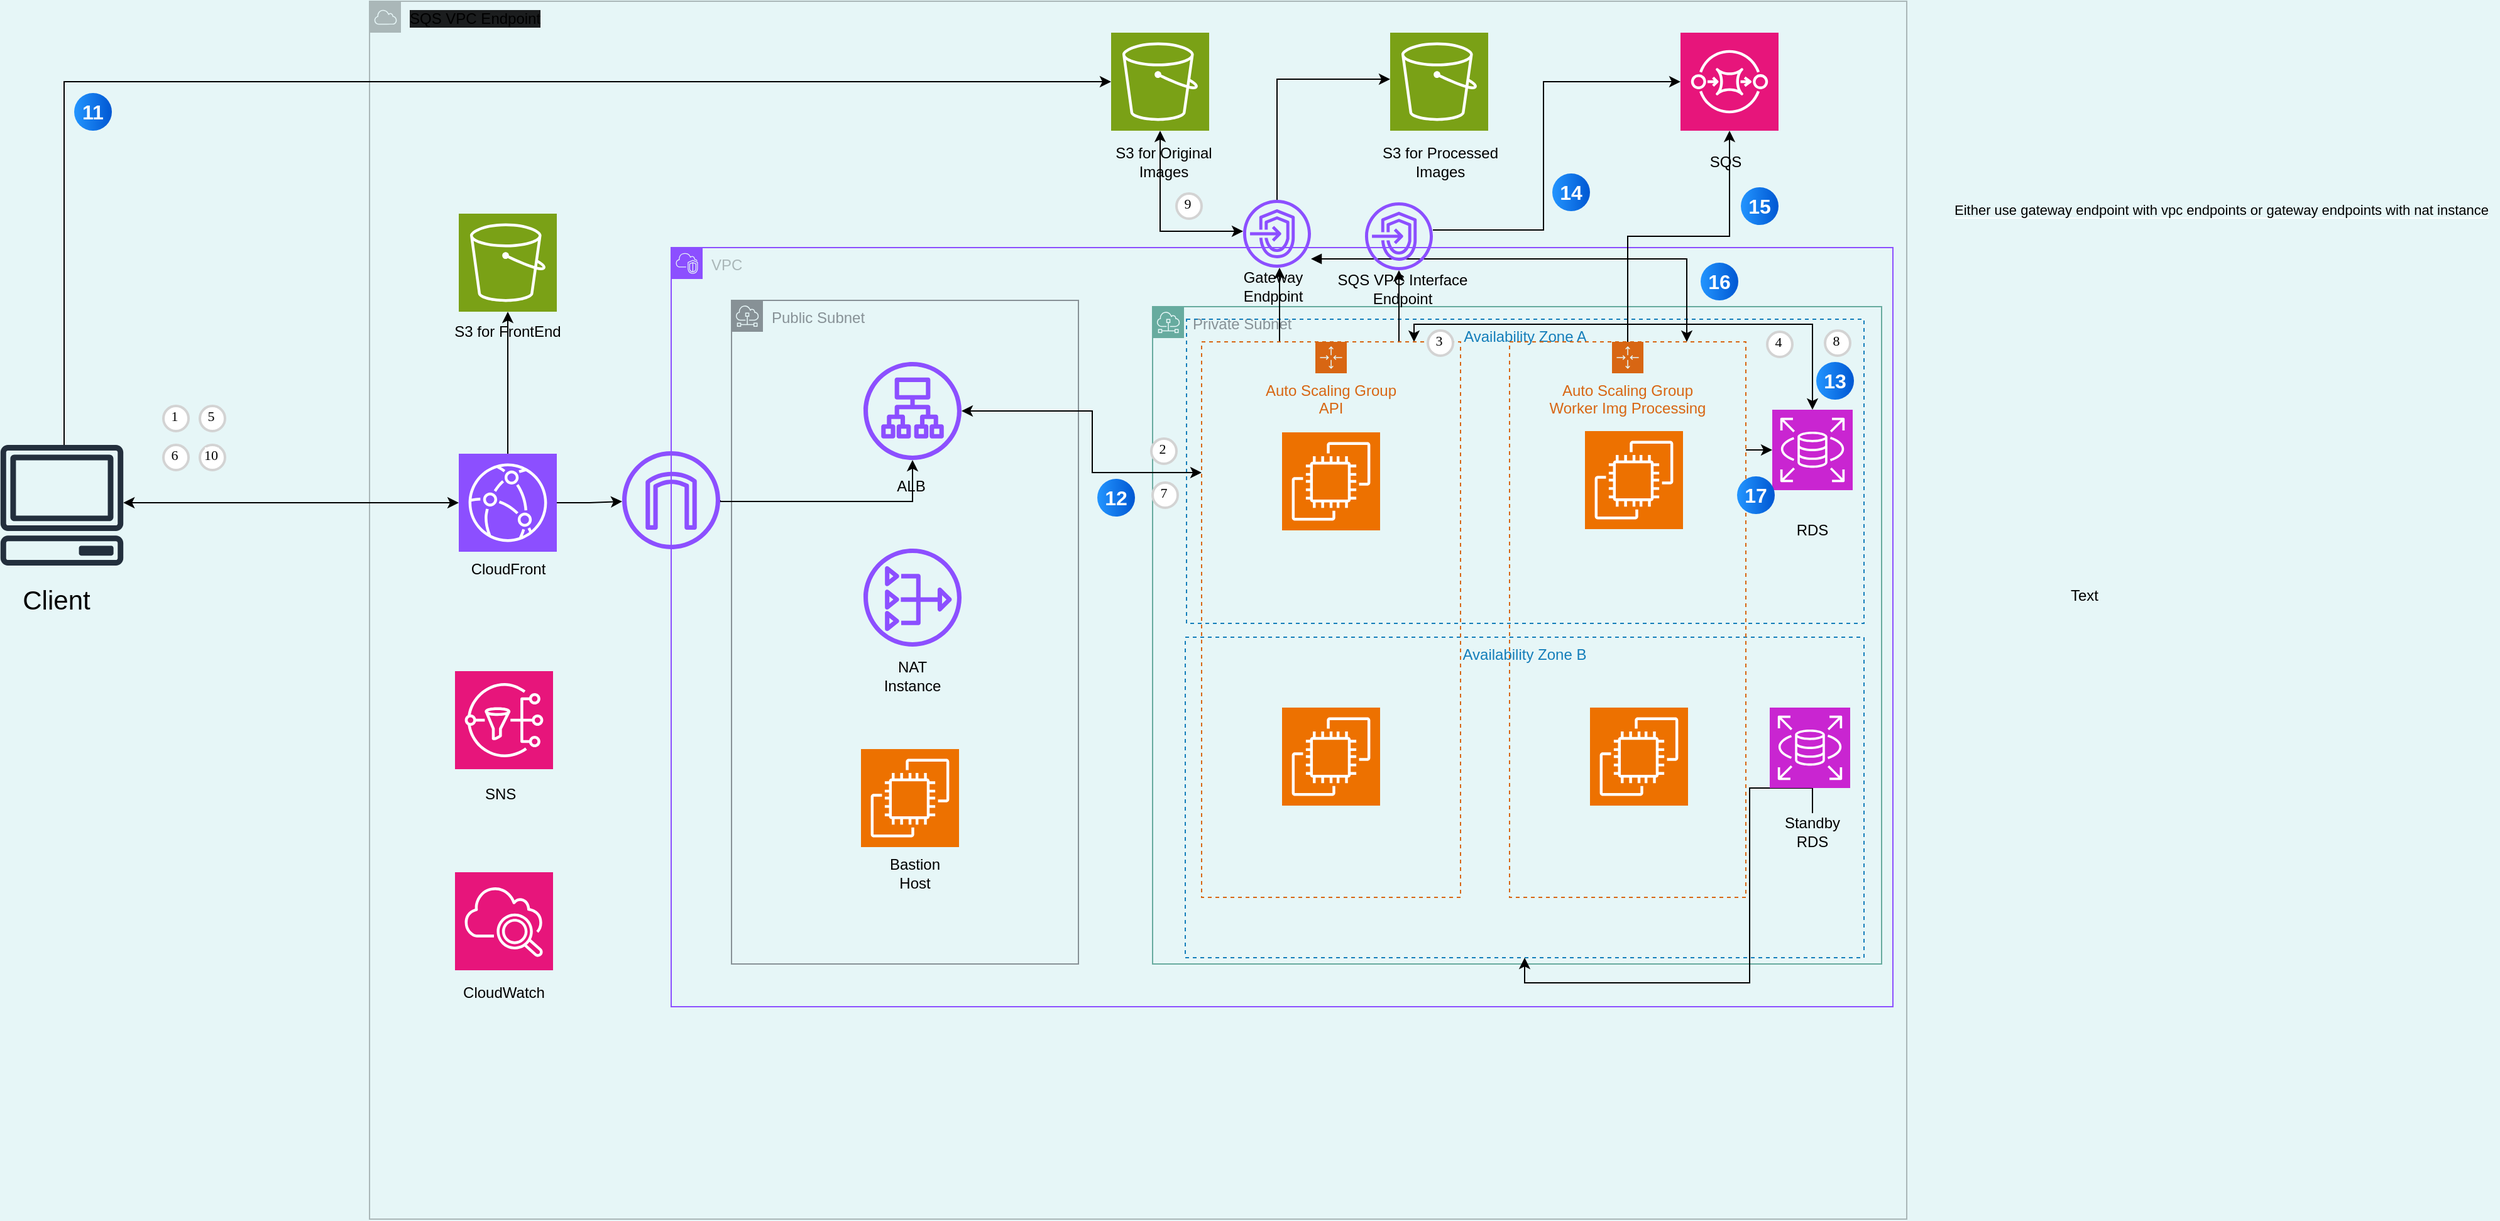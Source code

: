 <mxfile version="27.1.6">
  <diagram name="Page-1" id="zdGDvrQgGpO8SjOmJl9_">
    <mxGraphModel dx="1431" dy="956" grid="0" gridSize="10" guides="1" tooltips="1" connect="1" arrows="1" fold="1" page="1" pageScale="1" pageWidth="850" pageHeight="1100" background="light-dark(#E6F6F7,#FFFFFF)" math="0" shadow="0">
      <root>
        <mxCell id="0" />
        <mxCell id="1" parent="0" />
        <mxCell id="yWbwvxqH2LuNOncUtTr_-1" value="Public Subnet" style="sketch=0;outlineConnect=0;gradientColor=none;html=1;whiteSpace=wrap;fontSize=12;fontStyle=0;shape=mxgraph.aws4.group;grIcon=mxgraph.aws4.group_subnet;strokeColor=light-dark(#879196,#7AA116);fillColor=none;verticalAlign=top;align=left;spacingLeft=30;fontColor=#879196;dashed=0;movable=1;resizable=1;rotatable=1;deletable=1;editable=1;locked=0;connectable=1;" vertex="1" parent="1">
          <mxGeometry x="622" y="278" width="276" height="528" as="geometry" />
        </mxCell>
        <mxCell id="yWbwvxqH2LuNOncUtTr_-2" value="&lt;meta charset=&quot;utf-8&quot;&gt;&lt;span style=&quot;color: rgb(0, 0, 0); font-family: Helvetica; font-size: 12px; font-style: normal; font-variant-ligatures: normal; font-variant-caps: normal; font-weight: 400; letter-spacing: normal; orphans: 2; text-align: center; text-indent: 0px; text-transform: none; widows: 2; word-spacing: 0px; -webkit-text-stroke-width: 0px; white-space: normal; background-color: rgb(27, 29, 30); text-decoration-thickness: initial; text-decoration-style: initial; text-decoration-color: initial; display: inline !important; float: none;&quot;&gt;SQS VPC Endpoint&lt;/span&gt;" style="sketch=0;outlineConnect=0;gradientColor=none;html=1;whiteSpace=wrap;fontSize=12;fontStyle=0;shape=mxgraph.aws4.group;grIcon=mxgraph.aws4.group_aws_cloud;strokeColor=#AAB7B8;fillColor=none;verticalAlign=top;align=left;spacingLeft=30;fontColor=#AAB7B8;dashed=0;movable=1;resizable=1;rotatable=1;deletable=1;editable=1;locked=0;connectable=1;" vertex="1" parent="1">
          <mxGeometry x="334" y="40" width="1223" height="969" as="geometry" />
        </mxCell>
        <mxCell id="yWbwvxqH2LuNOncUtTr_-3" value="Private Subnet" style="sketch=0;outlineConnect=0;gradientColor=none;html=1;whiteSpace=wrap;fontSize=12;fontStyle=0;shape=mxgraph.aws4.group;grIcon=mxgraph.aws4.group_subnet;strokeColor=#67AB9F;fillColor=none;verticalAlign=top;align=left;spacingLeft=30;fontColor=#879196;dashed=0;" vertex="1" parent="1">
          <mxGeometry x="957" y="283" width="580" height="523" as="geometry" />
        </mxCell>
        <mxCell id="yWbwvxqH2LuNOncUtTr_-4" value="Availability Zone A" style="fillColor=none;strokeColor=#147EBA;dashed=1;verticalAlign=top;fontStyle=0;fontColor=#147EBA;whiteSpace=wrap;html=1;" vertex="1" parent="1">
          <mxGeometry x="984" y="293" width="539" height="242" as="geometry" />
        </mxCell>
        <mxCell id="yWbwvxqH2LuNOncUtTr_-5" value="Availability Zone B" style="fillColor=none;strokeColor=#147EBA;dashed=1;verticalAlign=top;fontStyle=0;fontColor=#147EBA;whiteSpace=wrap;html=1;" vertex="1" parent="1">
          <mxGeometry x="983" y="546" width="540" height="255" as="geometry" />
        </mxCell>
        <mxCell id="yWbwvxqH2LuNOncUtTr_-6" value="" style="sketch=0;points=[[0,0,0],[0.25,0,0],[0.5,0,0],[0.75,0,0],[1,0,0],[0,1,0],[0.25,1,0],[0.5,1,0],[0.75,1,0],[1,1,0],[0,0.25,0],[0,0.5,0],[0,0.75,0],[1,0.25,0],[1,0.5,0],[1,0.75,0]];outlineConnect=0;fontColor=#232F3E;fillColor=#ED7100;strokeColor=#ffffff;dashed=0;verticalLabelPosition=bottom;verticalAlign=top;align=center;html=1;fontSize=12;fontStyle=0;aspect=fixed;shape=mxgraph.aws4.resourceIcon;resIcon=mxgraph.aws4.ec2;" vertex="1" parent="1">
          <mxGeometry x="725" y="635" width="78" height="78" as="geometry" />
        </mxCell>
        <mxCell id="yWbwvxqH2LuNOncUtTr_-7" value="&lt;font style=&quot;color: light-dark(rgb(0, 0, 0), rgb(0, 0, 0));&quot;&gt;Bastion Host&lt;/font&gt;" style="text;strokeColor=none;align=center;fillColor=none;html=1;verticalAlign=middle;whiteSpace=wrap;rounded=0;" vertex="1" parent="1">
          <mxGeometry x="738" y="719" width="60" height="30" as="geometry" />
        </mxCell>
        <mxCell id="yWbwvxqH2LuNOncUtTr_-8" style="edgeStyle=orthogonalEdgeStyle;rounded=0;orthogonalLoop=1;jettySize=auto;html=1;strokeColor=light-dark(#000000,#000000);startArrow=classic;startFill=1;" edge="1" parent="1" source="yWbwvxqH2LuNOncUtTr_-9" target="yWbwvxqH2LuNOncUtTr_-66">
          <mxGeometry relative="1" as="geometry">
            <mxPoint x="1013" y="415" as="targetPoint" />
            <Array as="points">
              <mxPoint x="909" y="366" />
              <mxPoint x="909" y="415" />
            </Array>
          </mxGeometry>
        </mxCell>
        <mxCell id="yWbwvxqH2LuNOncUtTr_-9" value="" style="sketch=0;outlineConnect=0;fontColor=#232F3E;gradientColor=none;fillColor=#8C4FFF;strokeColor=none;dashed=0;verticalLabelPosition=bottom;verticalAlign=top;align=center;html=1;fontSize=12;fontStyle=0;aspect=fixed;pointerEvents=1;shape=mxgraph.aws4.application_load_balancer;" vertex="1" parent="1">
          <mxGeometry x="727" y="327" width="78" height="78" as="geometry" />
        </mxCell>
        <mxCell id="yWbwvxqH2LuNOncUtTr_-10" value="" style="group" connectable="0" vertex="1" parent="1">
          <mxGeometry x="40" y="393" width="98.53" height="138" as="geometry" />
        </mxCell>
        <mxCell id="yWbwvxqH2LuNOncUtTr_-11" value="" style="sketch=0;outlineConnect=0;fontColor=#232F3E;gradientColor=none;fillColor=light-dark(#232F3D,#000000);strokeColor=none;dashed=0;verticalLabelPosition=bottom;verticalAlign=top;align=center;html=1;fontSize=12;fontStyle=0;aspect=fixed;pointerEvents=1;shape=mxgraph.aws4.client;" vertex="1" parent="yWbwvxqH2LuNOncUtTr_-10">
          <mxGeometry width="98.53" height="96" as="geometry" />
        </mxCell>
        <mxCell id="yWbwvxqH2LuNOncUtTr_-12" value="&lt;font style=&quot;color: light-dark(rgb(0, 0, 0), rgb(0, 0, 0)); font-size: 21px;&quot;&gt;Client&lt;/font&gt;" style="text;strokeColor=none;align=center;fillColor=none;html=1;verticalAlign=middle;whiteSpace=wrap;rounded=0;" vertex="1" parent="yWbwvxqH2LuNOncUtTr_-10">
          <mxGeometry x="15" y="108" width="60" height="30" as="geometry" />
        </mxCell>
        <mxCell id="yWbwvxqH2LuNOncUtTr_-13" value="" style="group" connectable="0" vertex="1" parent="1">
          <mxGeometry x="1135" y="65" width="102" height="118" as="geometry" />
        </mxCell>
        <mxCell id="yWbwvxqH2LuNOncUtTr_-14" value="" style="sketch=0;points=[[0,0,0],[0.25,0,0],[0.5,0,0],[0.75,0,0],[1,0,0],[0,1,0],[0.25,1,0],[0.5,1,0],[0.75,1,0],[1,1,0],[0,0.25,0],[0,0.5,0],[0,0.75,0],[1,0.25,0],[1,0.5,0],[1,0.75,0]];outlineConnect=0;fontColor=#232F3E;fillColor=#7AA116;strokeColor=#ffffff;dashed=0;verticalLabelPosition=bottom;verticalAlign=top;align=center;html=1;fontSize=12;fontStyle=0;aspect=fixed;shape=mxgraph.aws4.resourceIcon;resIcon=mxgraph.aws4.s3;" vertex="1" parent="yWbwvxqH2LuNOncUtTr_-13">
          <mxGeometry x="11" width="78" height="78" as="geometry" />
        </mxCell>
        <mxCell id="yWbwvxqH2LuNOncUtTr_-15" value="&lt;font style=&quot;color: light-dark(rgb(0, 0, 0), rgb(0, 0, 0));&quot;&gt;S3 for Processed Images&lt;/font&gt;" style="text;strokeColor=none;align=center;fillColor=none;html=1;verticalAlign=middle;whiteSpace=wrap;rounded=0;" vertex="1" parent="yWbwvxqH2LuNOncUtTr_-13">
          <mxGeometry y="88" width="102" height="30" as="geometry" />
        </mxCell>
        <mxCell id="yWbwvxqH2LuNOncUtTr_-16" value="" style="group" connectable="0" vertex="1" parent="1">
          <mxGeometry x="915" y="65" width="102" height="118" as="geometry" />
        </mxCell>
        <mxCell id="yWbwvxqH2LuNOncUtTr_-17" value="" style="sketch=0;points=[[0,0,0],[0.25,0,0],[0.5,0,0],[0.75,0,0],[1,0,0],[0,1,0],[0.25,1,0],[0.5,1,0],[0.75,1,0],[1,1,0],[0,0.25,0],[0,0.5,0],[0,0.75,0],[1,0.25,0],[1,0.5,0],[1,0.75,0]];outlineConnect=0;fontColor=#232F3E;fillColor=#7AA116;strokeColor=#ffffff;dashed=0;verticalLabelPosition=bottom;verticalAlign=top;align=center;html=1;fontSize=12;fontStyle=0;aspect=fixed;shape=mxgraph.aws4.resourceIcon;resIcon=mxgraph.aws4.s3;" vertex="1" parent="yWbwvxqH2LuNOncUtTr_-16">
          <mxGeometry x="9" width="78" height="78" as="geometry" />
        </mxCell>
        <mxCell id="yWbwvxqH2LuNOncUtTr_-18" value="&lt;font style=&quot;color: light-dark(rgb(0, 0, 0), rgb(0, 0, 0));&quot;&gt;S3 for Original Images&lt;/font&gt;" style="text;strokeColor=none;align=center;fillColor=none;html=1;verticalAlign=middle;whiteSpace=wrap;rounded=0;" vertex="1" parent="yWbwvxqH2LuNOncUtTr_-16">
          <mxGeometry y="88" width="102" height="30" as="geometry" />
        </mxCell>
        <mxCell id="yWbwvxqH2LuNOncUtTr_-19" value="" style="sketch=0;points=[[0,0,0],[0.25,0,0],[0.5,0,0],[0.75,0,0],[1,0,0],[0,1,0],[0.25,1,0],[0.5,1,0],[0.75,1,0],[1,1,0],[0,0.25,0],[0,0.5,0],[0,0.75,0],[1,0.25,0],[1,0.5,0],[1,0.75,0]];outlineConnect=0;fontColor=#232F3E;fillColor=#ED7100;strokeColor=#ffffff;dashed=0;verticalLabelPosition=bottom;verticalAlign=top;align=center;html=1;fontSize=12;fontStyle=0;aspect=fixed;shape=mxgraph.aws4.resourceIcon;resIcon=mxgraph.aws4.ec2;" vertex="1" parent="1">
          <mxGeometry x="1305" y="602" width="78" height="78" as="geometry" />
        </mxCell>
        <mxCell id="yWbwvxqH2LuNOncUtTr_-20" value="" style="sketch=0;points=[[0,0,0],[0.25,0,0],[0.5,0,0],[0.75,0,0],[1,0,0],[0,1,0],[0.25,1,0],[0.5,1,0],[0.75,1,0],[1,1,0],[0,0.25,0],[0,0.5,0],[0,0.75,0],[1,0.25,0],[1,0.5,0],[1,0.75,0]];outlineConnect=0;fontColor=#232F3E;fillColor=#ED7100;strokeColor=#ffffff;dashed=0;verticalLabelPosition=bottom;verticalAlign=top;align=center;html=1;fontSize=12;fontStyle=0;aspect=fixed;shape=mxgraph.aws4.resourceIcon;resIcon=mxgraph.aws4.ec2;" vertex="1" parent="1">
          <mxGeometry x="1301" y="382" width="78" height="78" as="geometry" />
        </mxCell>
        <mxCell id="yWbwvxqH2LuNOncUtTr_-21" style="edgeStyle=orthogonalEdgeStyle;rounded=0;orthogonalLoop=1;jettySize=auto;html=1;exitX=0.5;exitY=0;exitDx=0;exitDy=0;" edge="1" parent="1" source="yWbwvxqH2LuNOncUtTr_-69" target="yWbwvxqH2LuNOncUtTr_-5">
          <mxGeometry relative="1" as="geometry" />
        </mxCell>
        <mxCell id="yWbwvxqH2LuNOncUtTr_-22" value="" style="group" connectable="0" vertex="1" parent="1">
          <mxGeometry x="402" y="573" width="78" height="120" as="geometry" />
        </mxCell>
        <mxCell id="yWbwvxqH2LuNOncUtTr_-23" value="" style="sketch=0;points=[[0,0,0],[0.25,0,0],[0.5,0,0],[0.75,0,0],[1,0,0],[0,1,0],[0.25,1,0],[0.5,1,0],[0.75,1,0],[1,1,0],[0,0.25,0],[0,0.5,0],[0,0.75,0],[1,0.25,0],[1,0.5,0],[1,0.75,0]];outlineConnect=0;fontColor=#232F3E;fillColor=#E7157B;strokeColor=#ffffff;dashed=0;verticalLabelPosition=bottom;verticalAlign=top;align=center;html=1;fontSize=12;fontStyle=0;aspect=fixed;shape=mxgraph.aws4.resourceIcon;resIcon=mxgraph.aws4.sns;" vertex="1" parent="yWbwvxqH2LuNOncUtTr_-22">
          <mxGeometry width="78" height="78" as="geometry" />
        </mxCell>
        <mxCell id="yWbwvxqH2LuNOncUtTr_-24" value="&lt;font style=&quot;color: light-dark(rgb(0, 0, 0), rgb(0, 0, 0));&quot;&gt;SNS&lt;/font&gt;" style="text;whiteSpace=wrap;html=1;" vertex="1" parent="yWbwvxqH2LuNOncUtTr_-22">
          <mxGeometry x="22" y="84" width="39" height="36" as="geometry" />
        </mxCell>
        <mxCell id="yWbwvxqH2LuNOncUtTr_-25" value="" style="group" connectable="0" vertex="1" parent="1">
          <mxGeometry x="402" y="733" width="78" height="111" as="geometry" />
        </mxCell>
        <mxCell id="yWbwvxqH2LuNOncUtTr_-26" value="" style="sketch=0;points=[[0,0,0],[0.25,0,0],[0.5,0,0],[0.75,0,0],[1,0,0],[0,1,0],[0.25,1,0],[0.5,1,0],[0.75,1,0],[1,1,0],[0,0.25,0],[0,0.5,0],[0,0.75,0],[1,0.25,0],[1,0.5,0],[1,0.75,0]];points=[[0,0,0],[0.25,0,0],[0.5,0,0],[0.75,0,0],[1,0,0],[0,1,0],[0.25,1,0],[0.5,1,0],[0.75,1,0],[1,1,0],[0,0.25,0],[0,0.5,0],[0,0.75,0],[1,0.25,0],[1,0.5,0],[1,0.75,0]];outlineConnect=0;fontColor=#232F3E;fillColor=#E7157B;strokeColor=#ffffff;dashed=0;verticalLabelPosition=bottom;verticalAlign=top;align=center;html=1;fontSize=12;fontStyle=0;aspect=fixed;shape=mxgraph.aws4.resourceIcon;resIcon=mxgraph.aws4.cloudwatch_2;" vertex="1" parent="yWbwvxqH2LuNOncUtTr_-25">
          <mxGeometry width="78" height="78" as="geometry" />
        </mxCell>
        <mxCell id="yWbwvxqH2LuNOncUtTr_-27" value="&lt;font style=&quot;color: light-dark(rgb(0, 0, 0), rgb(0, 0, 0));&quot;&gt;CloudWatch&lt;/font&gt;" style="text;strokeColor=none;align=center;fillColor=none;html=1;verticalAlign=middle;whiteSpace=wrap;rounded=0;" vertex="1" parent="yWbwvxqH2LuNOncUtTr_-25">
          <mxGeometry x="9" y="81" width="60" height="30" as="geometry" />
        </mxCell>
        <mxCell id="yWbwvxqH2LuNOncUtTr_-28" style="edgeStyle=orthogonalEdgeStyle;rounded=0;orthogonalLoop=1;jettySize=auto;html=1;strokeColor=light-dark(#000000,#000000);" edge="1" parent="1" source="yWbwvxqH2LuNOncUtTr_-41">
          <mxGeometry relative="1" as="geometry">
            <mxPoint x="138.105" y="437" as="sourcePoint" />
            <mxPoint x="535" y="438" as="targetPoint" />
            <Array as="points" />
          </mxGeometry>
        </mxCell>
        <mxCell id="yWbwvxqH2LuNOncUtTr_-29" value="" style="group" connectable="0" vertex="1" parent="1">
          <mxGeometry x="727" y="475.5" width="78" height="116.5" as="geometry" />
        </mxCell>
        <mxCell id="yWbwvxqH2LuNOncUtTr_-30" value="" style="sketch=0;outlineConnect=0;fontColor=#232F3E;gradientColor=none;fillColor=#8C4FFF;strokeColor=none;dashed=0;verticalLabelPosition=bottom;verticalAlign=top;align=center;html=1;fontSize=12;fontStyle=0;aspect=fixed;pointerEvents=1;shape=mxgraph.aws4.nat_gateway;" vertex="1" parent="yWbwvxqH2LuNOncUtTr_-29">
          <mxGeometry width="78" height="78" as="geometry" />
        </mxCell>
        <mxCell id="yWbwvxqH2LuNOncUtTr_-31" value="&lt;font style=&quot;color: light-dark(rgb(0, 0, 0), rgb(0, 0, 0));&quot;&gt;NAT Instance&lt;/font&gt;" style="text;strokeColor=none;align=center;fillColor=none;html=1;verticalAlign=middle;whiteSpace=wrap;rounded=0;" vertex="1" parent="yWbwvxqH2LuNOncUtTr_-29">
          <mxGeometry x="9" y="86.5" width="60" height="30" as="geometry" />
        </mxCell>
        <mxCell id="yWbwvxqH2LuNOncUtTr_-32" style="edgeStyle=orthogonalEdgeStyle;rounded=0;orthogonalLoop=1;jettySize=auto;html=1;strokeColor=light-dark(#000000,#000000);" edge="1" parent="1" target="yWbwvxqH2LuNOncUtTr_-9">
          <mxGeometry relative="1" as="geometry">
            <mxPoint x="613" y="437" as="sourcePoint" />
            <Array as="points">
              <mxPoint x="766" y="438" />
            </Array>
          </mxGeometry>
        </mxCell>
        <mxCell id="yWbwvxqH2LuNOncUtTr_-33" value="1" style="ellipse;whiteSpace=wrap;html=1;aspect=fixed;strokeWidth=2;fontFamily=Tahoma;spacingBottom=4;spacingRight=2;strokeColor=#d3d3d3;fontSize=11;fontColor=default;labelBackgroundColor=default;" vertex="1" parent="1">
          <mxGeometry x="170" y="362" width="20" height="20" as="geometry" />
        </mxCell>
        <mxCell id="yWbwvxqH2LuNOncUtTr_-34" value="4" style="ellipse;whiteSpace=wrap;html=1;aspect=fixed;strokeWidth=2;fontFamily=Tahoma;spacingBottom=4;spacingRight=2;strokeColor=#d3d3d3;fontSize=11;fontColor=default;labelBackgroundColor=default;" vertex="1" parent="1">
          <mxGeometry x="1446" y="303" width="20" height="20" as="geometry" />
        </mxCell>
        <mxCell id="yWbwvxqH2LuNOncUtTr_-35" value="5" style="ellipse;whiteSpace=wrap;html=1;aspect=fixed;strokeWidth=2;fontFamily=Tahoma;spacingBottom=4;spacingRight=2;strokeColor=#d3d3d3;fontSize=11;fontColor=default;labelBackgroundColor=default;" vertex="1" parent="1">
          <mxGeometry x="199" y="362" width="20" height="20" as="geometry" />
        </mxCell>
        <mxCell id="yWbwvxqH2LuNOncUtTr_-36" value="" style="group" connectable="0" vertex="1" parent="1">
          <mxGeometry x="393" y="200" width="102" height="118" as="geometry" />
        </mxCell>
        <mxCell id="yWbwvxqH2LuNOncUtTr_-37" value="" style="group" connectable="0" vertex="1" parent="yWbwvxqH2LuNOncUtTr_-36">
          <mxGeometry width="102" height="118" as="geometry" />
        </mxCell>
        <mxCell id="yWbwvxqH2LuNOncUtTr_-38" value="&lt;font style=&quot;color: light-dark(rgb(0, 0, 0), rgb(0, 0, 0));&quot;&gt;S3 for FrontEnd&lt;/font&gt;" style="text;strokeColor=none;align=center;fillColor=none;html=1;verticalAlign=middle;whiteSpace=wrap;rounded=0;" vertex="1" parent="yWbwvxqH2LuNOncUtTr_-37">
          <mxGeometry y="88" width="102" height="30" as="geometry" />
        </mxCell>
        <mxCell id="yWbwvxqH2LuNOncUtTr_-39" value="" style="sketch=0;points=[[0,0,0],[0.25,0,0],[0.5,0,0],[0.75,0,0],[1,0,0],[0,1,0],[0.25,1,0],[0.5,1,0],[0.75,1,0],[1,1,0],[0,0.25,0],[0,0.5,0],[0,0.75,0],[1,0.25,0],[1,0.5,0],[1,0.75,0]];outlineConnect=0;fontColor=#232F3E;fillColor=#7AA116;strokeColor=#ffffff;dashed=0;verticalLabelPosition=bottom;verticalAlign=top;align=center;html=1;fontSize=12;fontStyle=0;aspect=fixed;shape=mxgraph.aws4.resourceIcon;resIcon=mxgraph.aws4.s3;" vertex="1" parent="yWbwvxqH2LuNOncUtTr_-36">
          <mxGeometry x="12" y="9" width="78" height="78" as="geometry" />
        </mxCell>
        <mxCell id="yWbwvxqH2LuNOncUtTr_-40" style="edgeStyle=orthogonalEdgeStyle;shape=connector;rounded=0;orthogonalLoop=1;jettySize=auto;html=1;strokeColor=light-dark(#000000,#000000);align=center;verticalAlign=middle;fontFamily=Helvetica;fontSize=12;fontColor=light-dark(#000000,#000000);labelBackgroundColor=none;endArrow=classic;" edge="1" parent="1" source="yWbwvxqH2LuNOncUtTr_-41" target="yWbwvxqH2LuNOncUtTr_-39">
          <mxGeometry relative="1" as="geometry" />
        </mxCell>
        <mxCell id="yWbwvxqH2LuNOncUtTr_-41" value="&lt;font style=&quot;color: light-dark(rgb(0, 0, 0), rgb(0, 0, 0));&quot;&gt;CloudFront&lt;/font&gt;" style="sketch=0;points=[[0,0,0],[0.25,0,0],[0.5,0,0],[0.75,0,0],[1,0,0],[0,1,0],[0.25,1,0],[0.5,1,0],[0.75,1,0],[1,1,0],[0,0.25,0],[0,0.5,0],[0,0.75,0],[1,0.25,0],[1,0.5,0],[1,0.75,0]];outlineConnect=0;fontColor=#232F3E;fillColor=#8C4FFF;strokeColor=#ffffff;dashed=0;verticalLabelPosition=bottom;verticalAlign=top;align=center;html=1;fontSize=12;fontStyle=0;aspect=fixed;shape=mxgraph.aws4.resourceIcon;resIcon=mxgraph.aws4.cloudfront;rounded=0;fontFamily=Helvetica;labelBackgroundColor=none;" vertex="1" parent="1">
          <mxGeometry x="405" y="400" width="78" height="78" as="geometry" />
        </mxCell>
        <mxCell id="yWbwvxqH2LuNOncUtTr_-42" style="edgeStyle=orthogonalEdgeStyle;shape=connector;rounded=0;orthogonalLoop=1;jettySize=auto;html=1;strokeColor=light-dark(#000000,#000000);align=center;verticalAlign=middle;fontFamily=Helvetica;fontSize=12;fontColor=light-dark(#000000,#000000);labelBackgroundColor=none;endArrow=classic;startArrow=classic;startFill=1;" edge="1" parent="1" source="yWbwvxqH2LuNOncUtTr_-11" target="yWbwvxqH2LuNOncUtTr_-41">
          <mxGeometry relative="1" as="geometry">
            <Array as="points">
              <mxPoint x="203" y="439" />
              <mxPoint x="203" y="439" />
            </Array>
          </mxGeometry>
        </mxCell>
        <mxCell id="yWbwvxqH2LuNOncUtTr_-43" style="edgeStyle=orthogonalEdgeStyle;shape=connector;rounded=0;orthogonalLoop=1;jettySize=auto;html=1;strokeColor=light-dark(#000000,#000000);align=center;verticalAlign=middle;fontFamily=Helvetica;fontSize=12;fontColor=light-dark(#000000,#000000);labelBackgroundColor=none;endArrow=classic;startArrow=classic;startFill=1;" edge="1" parent="1" source="yWbwvxqH2LuNOncUtTr_-47" target="yWbwvxqH2LuNOncUtTr_-17">
          <mxGeometry relative="1" as="geometry">
            <Array as="points">
              <mxPoint x="963" y="223" />
            </Array>
          </mxGeometry>
        </mxCell>
        <mxCell id="yWbwvxqH2LuNOncUtTr_-44" style="edgeStyle=orthogonalEdgeStyle;shape=connector;rounded=0;orthogonalLoop=1;jettySize=auto;html=1;strokeColor=light-dark(#000000,#000000);align=center;verticalAlign=middle;fontFamily=Helvetica;fontSize=11;fontColor=default;labelBackgroundColor=default;endArrow=classic;entryX=0;entryY=0.5;entryDx=0;entryDy=0;entryPerimeter=0;" edge="1" parent="1" source="yWbwvxqH2LuNOncUtTr_-79" target="yWbwvxqH2LuNOncUtTr_-57">
          <mxGeometry relative="1" as="geometry">
            <Array as="points">
              <mxPoint x="1268" y="222" />
              <mxPoint x="1268" y="104" />
            </Array>
          </mxGeometry>
        </mxCell>
        <mxCell id="yWbwvxqH2LuNOncUtTr_-45" style="edgeStyle=orthogonalEdgeStyle;shape=connector;rounded=0;orthogonalLoop=1;jettySize=auto;html=1;entryX=0.75;entryY=0;entryDx=0;entryDy=0;strokeColor=light-dark(#000000,#000000);align=center;verticalAlign=middle;fontFamily=Helvetica;fontSize=11;fontColor=default;labelBackgroundColor=default;endArrow=classic;startArrow=block;startFill=1;" edge="1" parent="1" source="yWbwvxqH2LuNOncUtTr_-47" target="yWbwvxqH2LuNOncUtTr_-61">
          <mxGeometry relative="1" as="geometry">
            <Array as="points">
              <mxPoint x="1382" y="245" />
            </Array>
          </mxGeometry>
        </mxCell>
        <mxCell id="yWbwvxqH2LuNOncUtTr_-46" style="edgeStyle=orthogonalEdgeStyle;shape=connector;rounded=0;orthogonalLoop=1;jettySize=auto;html=1;strokeColor=light-dark(#000000,#000000);align=center;verticalAlign=middle;fontFamily=Helvetica;fontSize=11;fontColor=default;labelBackgroundColor=default;endArrow=classic;" edge="1" parent="1" source="yWbwvxqH2LuNOncUtTr_-47" target="yWbwvxqH2LuNOncUtTr_-14">
          <mxGeometry relative="1" as="geometry">
            <Array as="points">
              <mxPoint x="1056" y="102" />
            </Array>
          </mxGeometry>
        </mxCell>
        <mxCell id="yWbwvxqH2LuNOncUtTr_-47" value="" style="sketch=0;outlineConnect=0;fontColor=#232F3E;gradientColor=none;fillColor=#8C4FFF;strokeColor=none;dashed=0;verticalLabelPosition=bottom;verticalAlign=top;align=center;html=1;fontSize=12;fontStyle=0;aspect=fixed;pointerEvents=1;shape=mxgraph.aws4.endpoints;rounded=0;fontFamily=Helvetica;labelBackgroundColor=none;" vertex="1" parent="1">
          <mxGeometry x="1029" y="198" width="54" height="54" as="geometry" />
        </mxCell>
        <mxCell id="yWbwvxqH2LuNOncUtTr_-48" style="edgeStyle=orthogonalEdgeStyle;shape=connector;rounded=0;orthogonalLoop=1;jettySize=auto;html=1;strokeColor=light-dark(#000000,#000000);align=center;verticalAlign=middle;fontFamily=Helvetica;fontSize=12;fontColor=light-dark(#000000,#000000);labelBackgroundColor=none;endArrow=classic;" edge="1" parent="1" source="yWbwvxqH2LuNOncUtTr_-66" target="yWbwvxqH2LuNOncUtTr_-47">
          <mxGeometry relative="1" as="geometry">
            <Array as="points">
              <mxPoint x="1058" y="298" />
              <mxPoint x="1058" y="298" />
            </Array>
          </mxGeometry>
        </mxCell>
        <mxCell id="yWbwvxqH2LuNOncUtTr_-49" value="6" style="ellipse;whiteSpace=wrap;html=1;aspect=fixed;strokeWidth=2;fontFamily=Tahoma;spacingBottom=4;spacingRight=2;strokeColor=#d3d3d3;fontSize=11;fontColor=default;labelBackgroundColor=default;" vertex="1" parent="1">
          <mxGeometry x="170" y="393" width="20" height="20" as="geometry" />
        </mxCell>
        <mxCell id="yWbwvxqH2LuNOncUtTr_-50" value="7" style="ellipse;whiteSpace=wrap;html=1;aspect=fixed;strokeWidth=2;fontFamily=Tahoma;spacingBottom=4;spacingRight=2;strokeColor=#d3d3d3;fontSize=11;fontColor=default;labelBackgroundColor=default;" vertex="1" parent="1">
          <mxGeometry x="957" y="423" width="20" height="20" as="geometry" />
        </mxCell>
        <mxCell id="yWbwvxqH2LuNOncUtTr_-51" value="9" style="ellipse;whiteSpace=wrap;html=1;aspect=fixed;strokeWidth=2;fontFamily=Tahoma;spacingBottom=4;spacingRight=2;strokeColor=#d3d3d3;fontSize=11;fontColor=default;labelBackgroundColor=default;" vertex="1" parent="1">
          <mxGeometry x="976" y="193" width="20" height="20" as="geometry" />
        </mxCell>
        <mxCell id="yWbwvxqH2LuNOncUtTr_-52" value="10" style="ellipse;whiteSpace=wrap;html=1;aspect=fixed;strokeWidth=2;fontFamily=Tahoma;spacingBottom=4;spacingRight=2;strokeColor=#d3d3d3;fontSize=11;fontColor=default;labelBackgroundColor=default;" vertex="1" parent="1">
          <mxGeometry x="199" y="393" width="20" height="20" as="geometry" />
        </mxCell>
        <mxCell id="yWbwvxqH2LuNOncUtTr_-53" value="11" style="ellipse;whiteSpace=wrap;html=1;aspect=fixed;rotation=0;gradientColor=#0057D2;strokeColor=none;gradientDirection=east;fillColor=#2395FF;rounded=0;pointerEvents=0;fontFamily=Helvetica;fontSize=16;fontColor=#FFFFFF;spacingTop=4;spacingBottom=4;spacingLeft=4;spacingRight=4;points=[];fontStyle=1;align=center;verticalAlign=middle;labelBackgroundColor=none;" vertex="1" parent="1">
          <mxGeometry x="99" y="113" width="30" height="30" as="geometry" />
        </mxCell>
        <mxCell id="yWbwvxqH2LuNOncUtTr_-54" style="edgeStyle=orthogonalEdgeStyle;shape=connector;rounded=0;orthogonalLoop=1;jettySize=auto;html=1;entryX=0;entryY=0.5;entryDx=0;entryDy=0;entryPerimeter=0;strokeColor=light-dark(#000000,#000000);align=center;verticalAlign=middle;fontFamily=Helvetica;fontSize=12;fontColor=light-dark(#000000,#000000);labelBackgroundColor=none;endArrow=classic;" edge="1" parent="1" source="yWbwvxqH2LuNOncUtTr_-11" target="yWbwvxqH2LuNOncUtTr_-17">
          <mxGeometry relative="1" as="geometry">
            <Array as="points">
              <mxPoint x="91" y="104" />
            </Array>
          </mxGeometry>
        </mxCell>
        <mxCell id="yWbwvxqH2LuNOncUtTr_-55" value="13" style="ellipse;whiteSpace=wrap;html=1;aspect=fixed;rotation=0;gradientColor=#0057D2;strokeColor=none;gradientDirection=east;fillColor=#2395FF;rounded=0;pointerEvents=0;fontFamily=Helvetica;fontSize=16;fontColor=#FFFFFF;spacingTop=4;spacingBottom=4;spacingLeft=4;spacingRight=4;points=[];fontStyle=1;align=center;verticalAlign=middle;labelBackgroundColor=none;" vertex="1" parent="1">
          <mxGeometry x="1485" y="327" width="30" height="30" as="geometry" />
        </mxCell>
        <mxCell id="yWbwvxqH2LuNOncUtTr_-56" value="" style="group" connectable="0" vertex="1" parent="1">
          <mxGeometry x="1377" y="65" width="78" height="118" as="geometry" />
        </mxCell>
        <mxCell id="yWbwvxqH2LuNOncUtTr_-57" value="" style="sketch=0;points=[[0,0,0],[0.25,0,0],[0.5,0,0],[0.75,0,0],[1,0,0],[0,1,0],[0.25,1,0],[0.5,1,0],[0.75,1,0],[1,1,0],[0,0.25,0],[0,0.5,0],[0,0.75,0],[1,0.25,0],[1,0.5,0],[1,0.75,0]];outlineConnect=0;fontColor=#232F3E;fillColor=#E7157B;strokeColor=#ffffff;dashed=0;verticalLabelPosition=bottom;verticalAlign=top;align=center;html=1;fontSize=12;fontStyle=0;aspect=fixed;shape=mxgraph.aws4.resourceIcon;resIcon=mxgraph.aws4.sqs;" vertex="1" parent="yWbwvxqH2LuNOncUtTr_-56">
          <mxGeometry width="78" height="78" as="geometry" />
        </mxCell>
        <mxCell id="yWbwvxqH2LuNOncUtTr_-58" value="&lt;font style=&quot;color: light-dark(rgb(0, 0, 0), rgb(0, 0, 0));&quot;&gt;SQS&lt;/font&gt;" style="text;strokeColor=none;align=center;fillColor=none;html=1;verticalAlign=middle;whiteSpace=wrap;rounded=0;" vertex="1" parent="yWbwvxqH2LuNOncUtTr_-56">
          <mxGeometry x="6" y="88" width="60" height="30" as="geometry" />
        </mxCell>
        <mxCell id="yWbwvxqH2LuNOncUtTr_-59" value="" style="sketch=0;points=[[0,0,0],[0.25,0,0],[0.5,0,0],[0.75,0,0],[1,0,0],[0,1,0],[0.25,1,0],[0.5,1,0],[0.75,1,0],[1,1,0],[0,0.25,0],[0,0.5,0],[0,0.75,0],[1,0.25,0],[1,0.5,0],[1,0.75,0]];outlineConnect=0;fontColor=#232F3E;fillColor=#C925D1;strokeColor=#ffffff;dashed=0;verticalLabelPosition=bottom;verticalAlign=top;align=center;html=1;fontSize=12;fontStyle=0;aspect=fixed;shape=mxgraph.aws4.resourceIcon;resIcon=mxgraph.aws4.rds;" vertex="1" parent="1">
          <mxGeometry x="1450" y="365" width="64" height="64" as="geometry" />
        </mxCell>
        <mxCell id="yWbwvxqH2LuNOncUtTr_-60" style="edgeStyle=orthogonalEdgeStyle;shape=connector;rounded=0;orthogonalLoop=1;jettySize=auto;html=1;strokeColor=light-dark(#000000,#000000);align=center;verticalAlign=middle;fontFamily=Helvetica;fontSize=11;fontColor=default;labelBackgroundColor=default;endArrow=classic;startArrow=classic;startFill=1;" edge="1" parent="1" source="yWbwvxqH2LuNOncUtTr_-66" target="yWbwvxqH2LuNOncUtTr_-59">
          <mxGeometry relative="1" as="geometry">
            <Array as="points">
              <mxPoint x="1165" y="297" />
              <mxPoint x="1482" y="297" />
            </Array>
          </mxGeometry>
        </mxCell>
        <mxCell id="yWbwvxqH2LuNOncUtTr_-61" value="Auto Scaling Group&lt;br&gt;Worker Img Processing" style="points=[[0,0],[0.25,0],[0.5,0],[0.75,0],[1,0],[1,0.25],[1,0.5],[1,0.75],[1,1],[0.75,1],[0.5,1],[0.25,1],[0,1],[0,0.75],[0,0.5],[0,0.25]];outlineConnect=0;gradientColor=none;html=1;whiteSpace=wrap;fontSize=12;fontStyle=0;container=0;pointerEvents=0;collapsible=0;recursiveResize=0;shape=mxgraph.aws4.groupCenter;grIcon=mxgraph.aws4.group_auto_scaling_group;grStroke=1;strokeColor=#D86613;fillColor=none;verticalAlign=top;align=center;fontColor=#D86613;dashed=1;spacingTop=25;" vertex="1" parent="1">
          <mxGeometry x="1241" y="311" width="188" height="442" as="geometry" />
        </mxCell>
        <mxCell id="yWbwvxqH2LuNOncUtTr_-62" value="VPC" style="points=[[0,0],[0.25,0],[0.5,0],[0.75,0],[1,0],[1,0.25],[1,0.5],[1,0.75],[1,1],[0.75,1],[0.5,1],[0.25,1],[0,1],[0,0.75],[0,0.5],[0,0.25]];outlineConnect=0;gradientColor=none;html=1;whiteSpace=wrap;fontSize=12;fontStyle=0;container=0;pointerEvents=0;collapsible=0;recursiveResize=0;shape=mxgraph.aws4.group;grIcon=mxgraph.aws4.group_vpc2;strokeColor=#8C4FFF;fillColor=none;verticalAlign=top;align=left;spacingLeft=30;fontColor=#AAB7B8;dashed=0;" vertex="1" parent="1">
          <mxGeometry x="574" y="236" width="972" height="604" as="geometry" />
        </mxCell>
        <mxCell id="yWbwvxqH2LuNOncUtTr_-63" value="" style="sketch=0;outlineConnect=0;fontColor=#232F3E;gradientColor=none;fillColor=#8C4FFF;strokeColor=none;dashed=0;verticalLabelPosition=bottom;verticalAlign=top;align=center;html=1;fontSize=12;fontStyle=0;aspect=fixed;pointerEvents=1;shape=mxgraph.aws4.internet_gateway;" vertex="1" parent="1">
          <mxGeometry x="535" y="398" width="78" height="78" as="geometry" />
        </mxCell>
        <mxCell id="yWbwvxqH2LuNOncUtTr_-64" value="&lt;font style=&quot;color: light-dark(rgb(0, 0, 0), rgb(0, 0, 0));&quot;&gt;ALB&lt;/font&gt;" style="text;strokeColor=none;align=center;fillColor=none;html=1;verticalAlign=middle;whiteSpace=wrap;rounded=0;" vertex="1" parent="1">
          <mxGeometry x="735" y="411" width="60" height="30" as="geometry" />
        </mxCell>
        <mxCell id="yWbwvxqH2LuNOncUtTr_-65" style="edgeStyle=orthogonalEdgeStyle;shape=connector;rounded=0;orthogonalLoop=1;jettySize=auto;html=1;strokeColor=light-dark(#000000,#000000);align=center;verticalAlign=middle;fontFamily=Helvetica;fontSize=11;fontColor=default;labelBackgroundColor=default;endArrow=classic;" edge="1" parent="1" source="yWbwvxqH2LuNOncUtTr_-66" target="yWbwvxqH2LuNOncUtTr_-79">
          <mxGeometry relative="1" as="geometry">
            <Array as="points">
              <mxPoint x="1153" y="279" />
              <mxPoint x="1153" y="279" />
            </Array>
          </mxGeometry>
        </mxCell>
        <mxCell id="yWbwvxqH2LuNOncUtTr_-66" value="Auto Scaling Group&lt;br&gt;API" style="points=[[0,0],[0.25,0],[0.5,0],[0.75,0],[1,0],[1,0.25],[1,0.5],[1,0.75],[1,1],[0.75,1],[0.5,1],[0.25,1],[0,1],[0,0.75],[0,0.5],[0,0.25]];outlineConnect=0;gradientColor=none;html=1;whiteSpace=wrap;fontSize=12;fontStyle=0;container=0;pointerEvents=0;collapsible=0;recursiveResize=0;shape=mxgraph.aws4.groupCenter;grIcon=mxgraph.aws4.group_auto_scaling_group;grStroke=1;strokeColor=#D86613;fillColor=none;verticalAlign=top;align=center;fontColor=#D86613;dashed=1;spacingTop=25;" vertex="1" parent="1">
          <mxGeometry x="996" y="311" width="206" height="442" as="geometry" />
        </mxCell>
        <mxCell id="yWbwvxqH2LuNOncUtTr_-67" value="" style="sketch=0;points=[[0,0,0],[0.25,0,0],[0.5,0,0],[0.75,0,0],[1,0,0],[0,1,0],[0.25,1,0],[0.5,1,0],[0.75,1,0],[1,1,0],[0,0.25,0],[0,0.5,0],[0,0.75,0],[1,0.25,0],[1,0.5,0],[1,0.75,0]];outlineConnect=0;fontColor=#232F3E;fillColor=#ED7100;strokeColor=#ffffff;dashed=0;verticalLabelPosition=bottom;verticalAlign=top;align=center;html=1;fontSize=12;fontStyle=0;aspect=fixed;shape=mxgraph.aws4.resourceIcon;resIcon=mxgraph.aws4.ec2;" vertex="1" parent="1">
          <mxGeometry x="1060" y="383" width="78" height="78" as="geometry" />
        </mxCell>
        <mxCell id="yWbwvxqH2LuNOncUtTr_-68" value="" style="sketch=0;points=[[0,0,0],[0.25,0,0],[0.5,0,0],[0.75,0,0],[1,0,0],[0,1,0],[0.25,1,0],[0.5,1,0],[0.75,1,0],[1,1,0],[0,0.25,0],[0,0.5,0],[0,0.75,0],[1,0.25,0],[1,0.5,0],[1,0.75,0]];outlineConnect=0;fontColor=#232F3E;fillColor=#C925D1;strokeColor=#ffffff;dashed=0;verticalLabelPosition=bottom;verticalAlign=top;align=center;html=1;fontSize=12;fontStyle=0;aspect=fixed;shape=mxgraph.aws4.resourceIcon;resIcon=mxgraph.aws4.rds;" vertex="1" parent="1">
          <mxGeometry x="1448" y="602" width="64" height="64" as="geometry" />
        </mxCell>
        <mxCell id="yWbwvxqH2LuNOncUtTr_-69" value="&lt;font style=&quot;color: light-dark(rgb(0, 0, 0), rgb(0, 0, 0));&quot;&gt;Standby RDS&lt;/font&gt;" style="text;strokeColor=none;align=center;fillColor=none;html=1;verticalAlign=middle;whiteSpace=wrap;rounded=0;" vertex="1" parent="1">
          <mxGeometry x="1452" y="686" width="60" height="30" as="geometry" />
        </mxCell>
        <mxCell id="yWbwvxqH2LuNOncUtTr_-70" value="&lt;font style=&quot;color: light-dark(rgb(0, 0, 0), rgb(0, 0, 0));&quot;&gt;RDS&lt;/font&gt;" style="text;strokeColor=none;align=center;fillColor=none;html=1;verticalAlign=middle;whiteSpace=wrap;rounded=0;" vertex="1" parent="1">
          <mxGeometry x="1452" y="446" width="60" height="30" as="geometry" />
        </mxCell>
        <mxCell id="yWbwvxqH2LuNOncUtTr_-71" value="2" style="ellipse;whiteSpace=wrap;html=1;aspect=fixed;strokeWidth=2;fontFamily=Tahoma;spacingBottom=4;spacingRight=2;strokeColor=#d3d3d3;fontSize=11;fontColor=default;labelBackgroundColor=default;" vertex="1" parent="1">
          <mxGeometry x="956" y="388" width="20" height="20" as="geometry" />
        </mxCell>
        <mxCell id="yWbwvxqH2LuNOncUtTr_-72" value="3" style="ellipse;whiteSpace=wrap;html=1;aspect=fixed;strokeWidth=2;fontFamily=Tahoma;spacingBottom=4;spacingRight=2;strokeColor=#d3d3d3;fontSize=11;fontColor=default;labelBackgroundColor=default;" vertex="1" parent="1">
          <mxGeometry x="1176" y="302" width="20" height="20" as="geometry" />
        </mxCell>
        <mxCell id="yWbwvxqH2LuNOncUtTr_-73" value="" style="sketch=0;points=[[0,0,0],[0.25,0,0],[0.5,0,0],[0.75,0,0],[1,0,0],[0,1,0],[0.25,1,0],[0.5,1,0],[0.75,1,0],[1,1,0],[0,0.25,0],[0,0.5,0],[0,0.75,0],[1,0.25,0],[1,0.5,0],[1,0.75,0]];outlineConnect=0;fontColor=#232F3E;fillColor=#ED7100;strokeColor=#ffffff;dashed=0;verticalLabelPosition=bottom;verticalAlign=top;align=center;html=1;fontSize=12;fontStyle=0;aspect=fixed;shape=mxgraph.aws4.resourceIcon;resIcon=mxgraph.aws4.ec2;" vertex="1" parent="1">
          <mxGeometry x="1060" y="602" width="78" height="78" as="geometry" />
        </mxCell>
        <mxCell id="yWbwvxqH2LuNOncUtTr_-74" value="8" style="ellipse;whiteSpace=wrap;html=1;aspect=fixed;strokeWidth=2;fontFamily=Tahoma;spacingBottom=4;spacingRight=2;strokeColor=#d3d3d3;fontSize=11;fontColor=default;labelBackgroundColor=default;" vertex="1" parent="1">
          <mxGeometry x="1492" y="302" width="20" height="20" as="geometry" />
        </mxCell>
        <mxCell id="yWbwvxqH2LuNOncUtTr_-75" value="12" style="ellipse;whiteSpace=wrap;html=1;aspect=fixed;rotation=0;gradientColor=#0057D2;strokeColor=none;gradientDirection=east;fillColor=#2395FF;rounded=0;pointerEvents=0;fontFamily=Helvetica;fontSize=16;fontColor=#FFFFFF;spacingTop=4;spacingBottom=4;spacingLeft=4;spacingRight=4;points=[];fontStyle=1;align=center;verticalAlign=middle;labelBackgroundColor=none;" vertex="1" parent="1">
          <mxGeometry x="913" y="420" width="30" height="30" as="geometry" />
        </mxCell>
        <mxCell id="yWbwvxqH2LuNOncUtTr_-76" style="edgeStyle=orthogonalEdgeStyle;shape=connector;rounded=0;orthogonalLoop=1;jettySize=auto;html=1;exitX=0.5;exitY=1;exitDx=0;exitDy=0;exitPerimeter=0;strokeColor=light-dark(#000000,#000000);align=center;verticalAlign=middle;fontFamily=Helvetica;fontSize=11;fontColor=default;labelBackgroundColor=default;endArrow=none;startFill=1;startArrow=classic;" edge="1" parent="1" source="yWbwvxqH2LuNOncUtTr_-57" target="yWbwvxqH2LuNOncUtTr_-61">
          <mxGeometry relative="1" as="geometry" />
        </mxCell>
        <mxCell id="yWbwvxqH2LuNOncUtTr_-77" value="14" style="ellipse;whiteSpace=wrap;html=1;aspect=fixed;rotation=0;gradientColor=#0057D2;strokeColor=none;gradientDirection=east;fillColor=#2395FF;rounded=0;pointerEvents=0;fontFamily=Helvetica;fontSize=16;fontColor=#FFFFFF;spacingTop=4;spacingBottom=4;spacingLeft=4;spacingRight=4;points=[];fontStyle=1;align=center;verticalAlign=middle;labelBackgroundColor=none;" vertex="1" parent="1">
          <mxGeometry x="1275" y="177" width="30" height="30" as="geometry" />
        </mxCell>
        <mxCell id="yWbwvxqH2LuNOncUtTr_-78" value="15" style="ellipse;whiteSpace=wrap;html=1;aspect=fixed;rotation=0;gradientColor=#0057D2;strokeColor=none;gradientDirection=east;fillColor=#2395FF;rounded=0;pointerEvents=0;fontFamily=Helvetica;fontSize=16;fontColor=#FFFFFF;spacingTop=4;spacingBottom=4;spacingLeft=4;spacingRight=4;points=[];fontStyle=1;align=center;verticalAlign=middle;labelBackgroundColor=none;" vertex="1" parent="1">
          <mxGeometry x="1425" y="188" width="30" height="30" as="geometry" />
        </mxCell>
        <mxCell id="yWbwvxqH2LuNOncUtTr_-79" value="" style="sketch=0;outlineConnect=0;fontColor=#232F3E;gradientColor=none;fillColor=#8C4FFF;strokeColor=none;dashed=0;verticalLabelPosition=bottom;verticalAlign=top;align=center;html=1;fontSize=12;fontStyle=0;aspect=fixed;pointerEvents=1;shape=mxgraph.aws4.endpoints;rounded=0;fontFamily=Helvetica;labelBackgroundColor=none;" vertex="1" parent="1">
          <mxGeometry x="1126" y="200" width="54" height="54" as="geometry" />
        </mxCell>
        <mxCell id="yWbwvxqH2LuNOncUtTr_-80" value="&lt;font style=&quot;color: light-dark(rgb(0, 0, 0), rgb(0, 0, 0));&quot;&gt;SQS VPC Interface Endpoint&lt;/font&gt;" style="text;strokeColor=none;align=center;fillColor=none;html=1;verticalAlign=middle;whiteSpace=wrap;rounded=0;" vertex="1" parent="1">
          <mxGeometry x="1099" y="255" width="114" height="28" as="geometry" />
        </mxCell>
        <mxCell id="yWbwvxqH2LuNOncUtTr_-81" value="&lt;font style=&quot;color: light-dark(rgb(0, 0, 0), rgb(0, 0, 0));&quot;&gt;Gateway Endpoint&lt;/font&gt;" style="text;strokeColor=none;align=center;fillColor=none;html=1;verticalAlign=middle;whiteSpace=wrap;rounded=0;" vertex="1" parent="1">
          <mxGeometry x="1023" y="252" width="60" height="30" as="geometry" />
        </mxCell>
        <mxCell id="yWbwvxqH2LuNOncUtTr_-82" value="16" style="ellipse;whiteSpace=wrap;html=1;aspect=fixed;rotation=0;gradientColor=#0057D2;strokeColor=none;gradientDirection=east;fillColor=#2395FF;rounded=0;pointerEvents=0;fontFamily=Helvetica;fontSize=16;fontColor=#FFFFFF;spacingTop=4;spacingBottom=4;spacingLeft=4;spacingRight=4;points=[];fontStyle=1;align=center;verticalAlign=middle;labelBackgroundColor=none;" vertex="1" parent="1">
          <mxGeometry x="1393" y="248" width="30" height="30" as="geometry" />
        </mxCell>
        <mxCell id="yWbwvxqH2LuNOncUtTr_-83" style="edgeStyle=orthogonalEdgeStyle;shape=connector;rounded=0;orthogonalLoop=1;jettySize=auto;html=1;entryX=0;entryY=0.5;entryDx=0;entryDy=0;entryPerimeter=0;strokeColor=light-dark(#000000,#000000);align=center;verticalAlign=middle;fontFamily=Helvetica;fontSize=11;fontColor=default;labelBackgroundColor=default;endArrow=classic;" edge="1" parent="1" source="yWbwvxqH2LuNOncUtTr_-61" target="yWbwvxqH2LuNOncUtTr_-59">
          <mxGeometry relative="1" as="geometry">
            <Array as="points">
              <mxPoint x="1438" y="397" />
              <mxPoint x="1438" y="397" />
            </Array>
          </mxGeometry>
        </mxCell>
        <mxCell id="yWbwvxqH2LuNOncUtTr_-84" value="17" style="ellipse;whiteSpace=wrap;html=1;aspect=fixed;rotation=0;gradientColor=#0057D2;strokeColor=none;gradientDirection=east;fillColor=#2395FF;rounded=0;pointerEvents=0;fontFamily=Helvetica;fontSize=16;fontColor=#FFFFFF;spacingTop=4;spacingBottom=4;spacingLeft=4;spacingRight=4;points=[];fontStyle=1;align=center;verticalAlign=middle;labelBackgroundColor=none;" vertex="1" parent="1">
          <mxGeometry x="1422" y="418" width="30" height="30" as="geometry" />
        </mxCell>
        <mxCell id="yWbwvxqH2LuNOncUtTr_-85" value="&lt;span style=&quot;background-color: light-dark(rgb(230, 246, 247), rgb(255, 255, 255));&quot;&gt;&lt;font style=&quot;color: light-dark(rgb(0, 0, 0), rgb(0, 0, 0));&quot;&gt;Either use gateway endpoint with vpc endpoints or gateway endpoints with nat instance&lt;/font&gt;&lt;/span&gt;" style="text;html=1;align=center;verticalAlign=middle;resizable=0;points=[];autosize=1;strokeColor=none;fillColor=none;fontFamily=Helvetica;fontSize=11;fontColor=default;labelBackgroundColor=default;" vertex="1" parent="1">
          <mxGeometry x="1585" y="193" width="443" height="25" as="geometry" />
        </mxCell>
        <mxCell id="yWbwvxqH2LuNOncUtTr_-86" value="Text" style="text;html=1;align=center;verticalAlign=middle;resizable=0;points=[];autosize=1;strokeColor=none;fillColor=none;" vertex="1" parent="1">
          <mxGeometry x="1678" y="500" width="40" height="26" as="geometry" />
        </mxCell>
      </root>
    </mxGraphModel>
  </diagram>
</mxfile>
